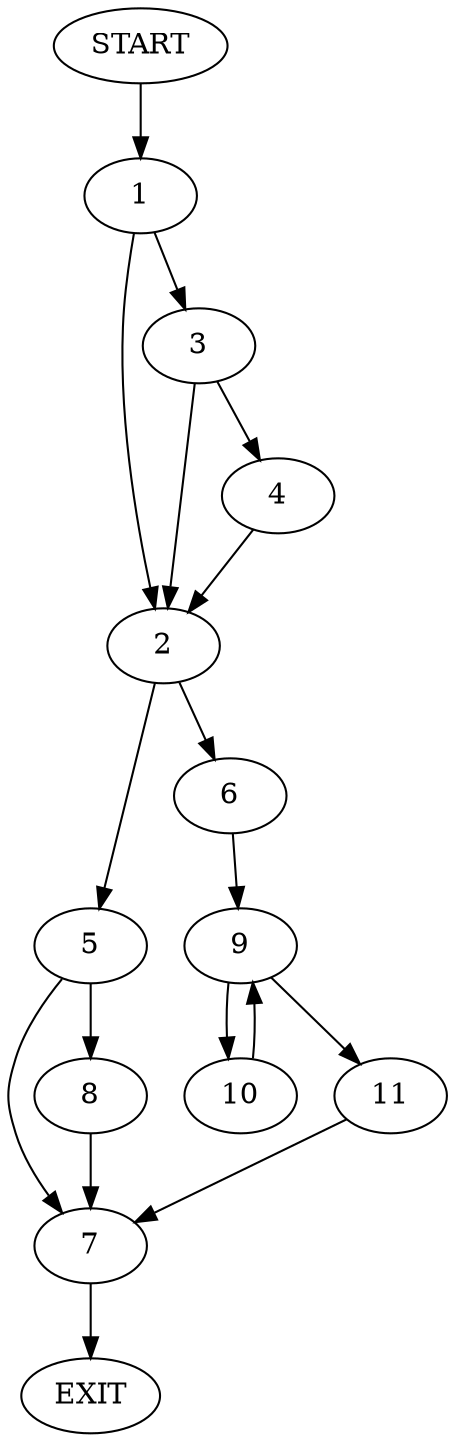 digraph {
0 [label="START"]
12 [label="EXIT"]
0 -> 1
1 -> 2
1 -> 3
3 -> 2
3 -> 4
2 -> 5
2 -> 6
4 -> 2
5 -> 7
5 -> 8
6 -> 9
9 -> 10
9 -> 11
10 -> 9
11 -> 7
7 -> 12
8 -> 7
}
